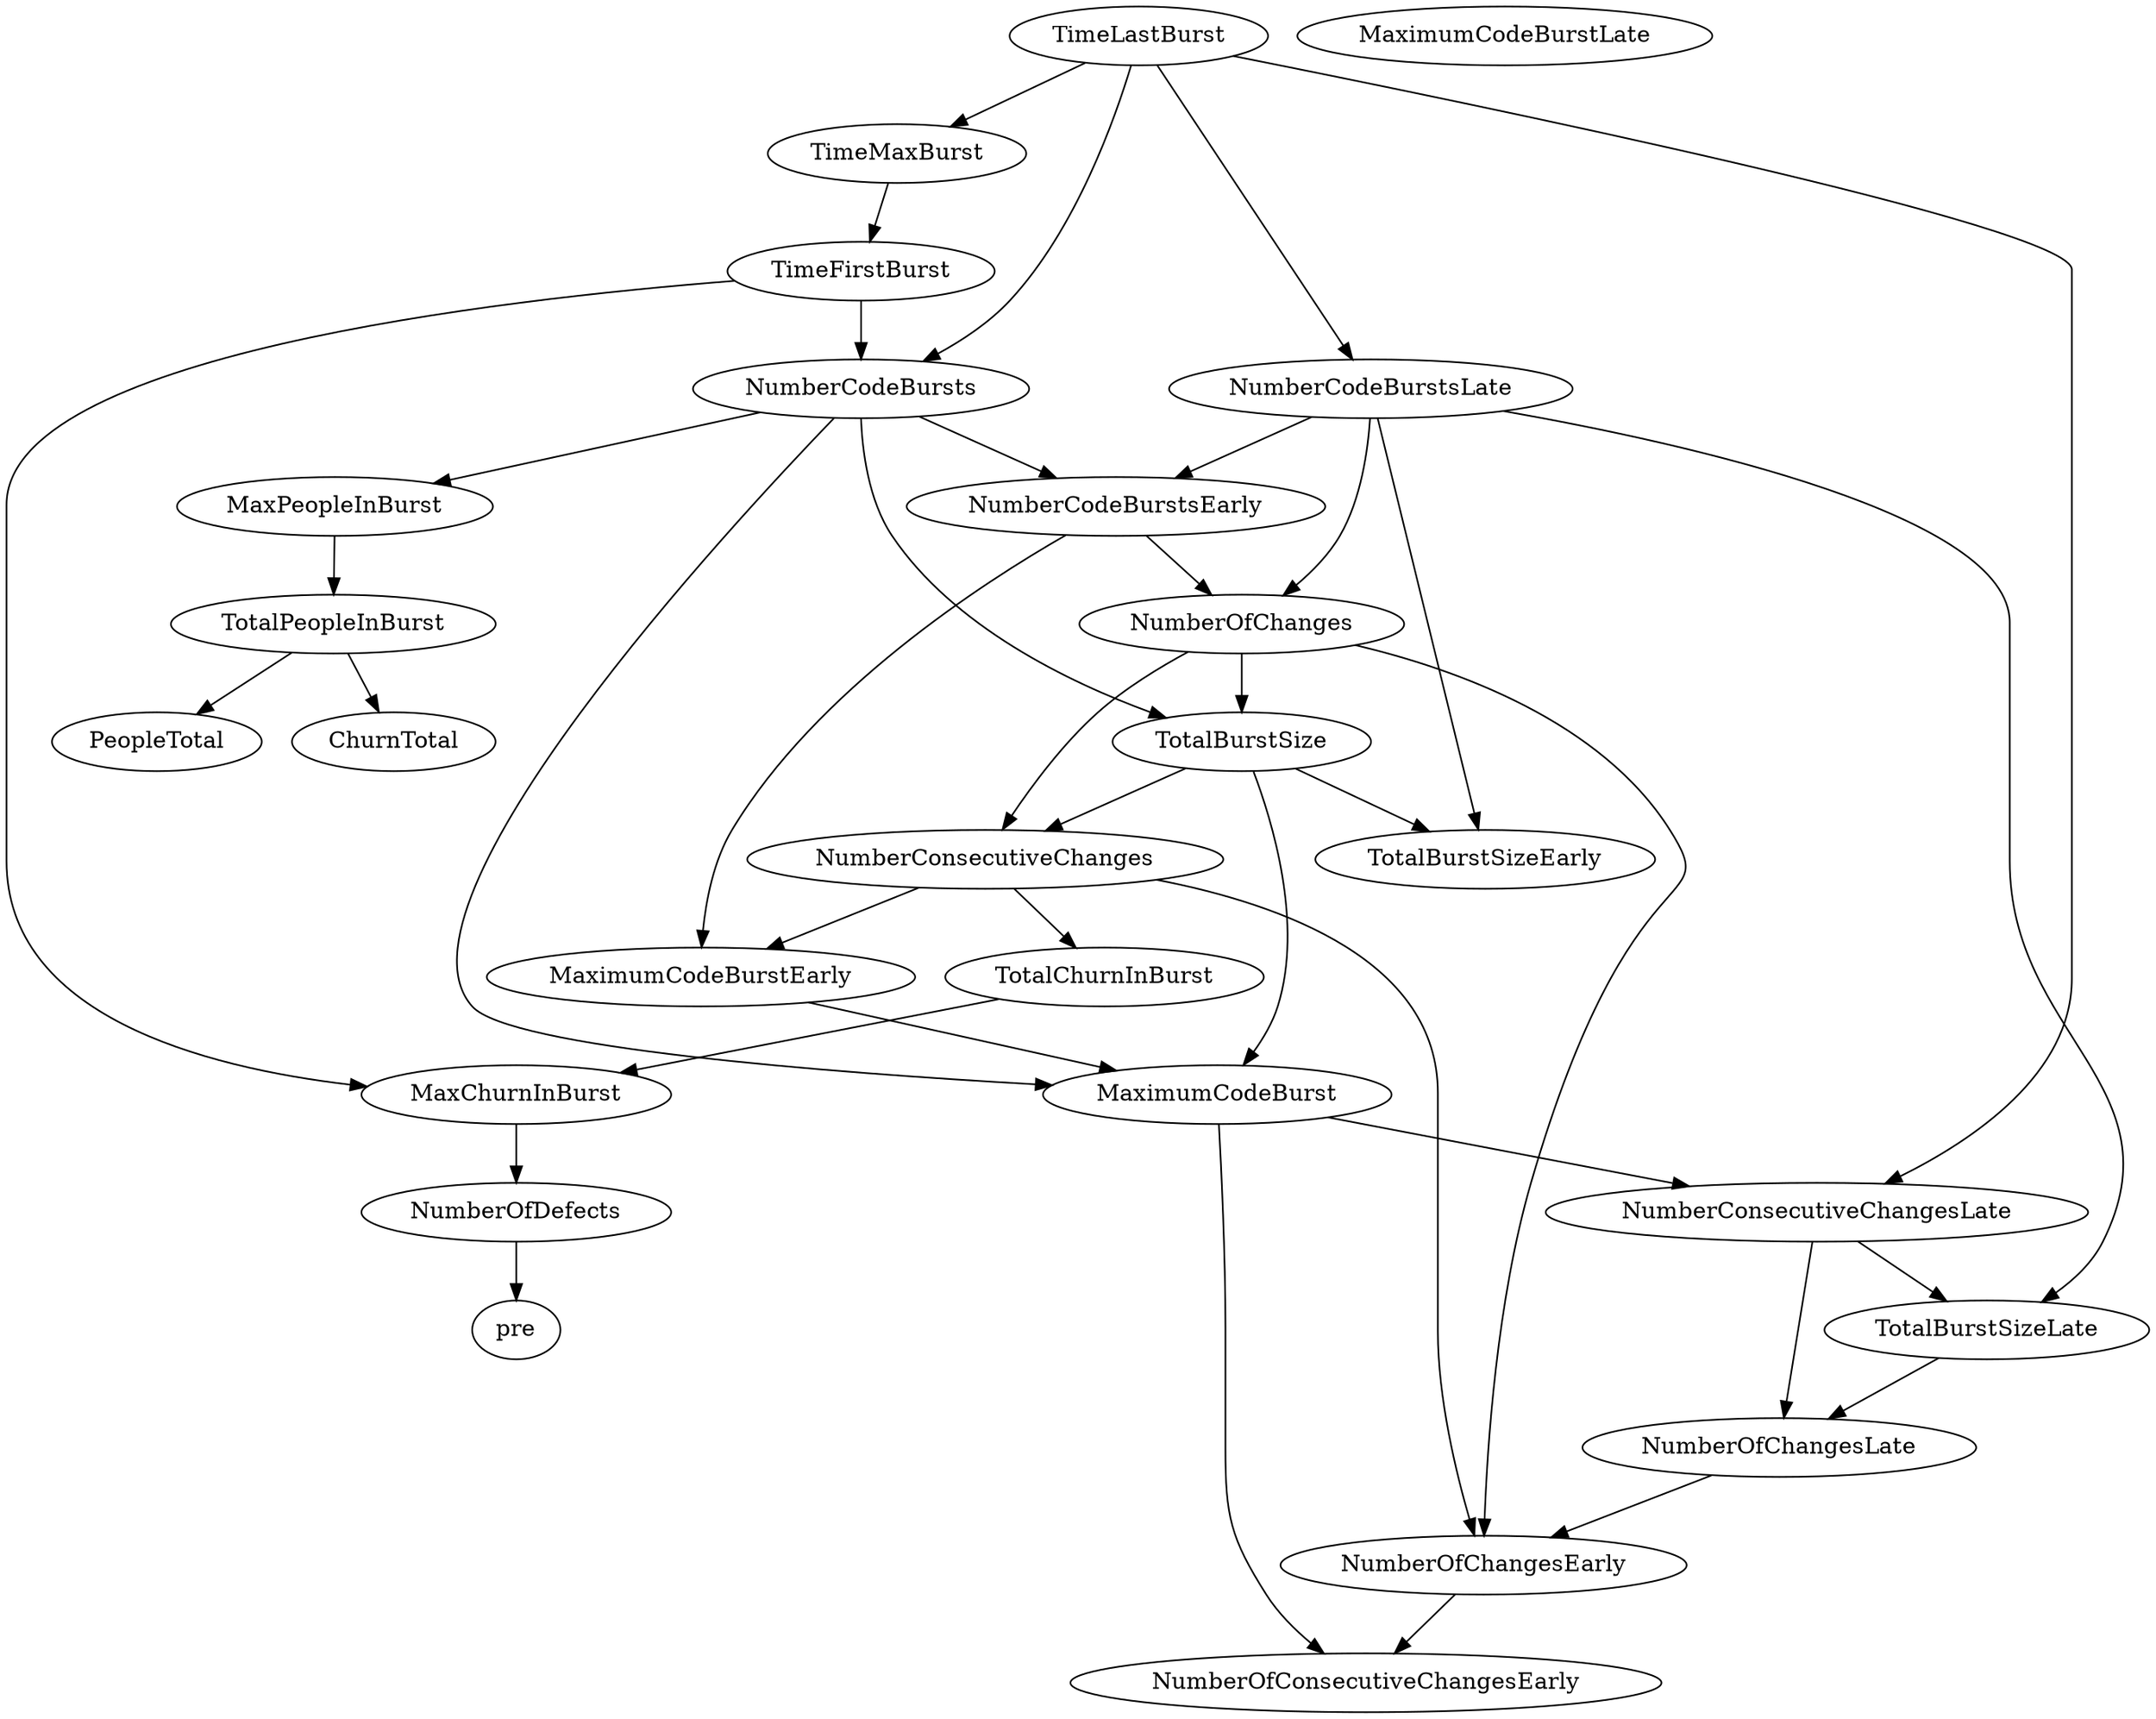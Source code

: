 digraph {
   TotalPeopleInBurst;
   MaximumCodeBurstLate;
   NumberOfChanges;
   MaxPeopleInBurst;
   TotalBurstSizeLate;
   NumberCodeBurstsLate;
   NumberOfChangesLate;
   NumberOfChangesEarly;
   MaxChurnInBurst;
   MaximumCodeBurstEarly;
   NumberCodeBurstsEarly;
   TimeFirstBurst;
   TotalChurnInBurst;
   ChurnTotal;
   MaximumCodeBurst;
   NumberOfConsecutiveChangesEarly;
   NumberConsecutiveChangesLate;
   TotalBurstSizeEarly;
   TotalBurstSize;
   TimeMaxBurst;
   NumberConsecutiveChanges;
   TimeLastBurst;
   NumberCodeBursts;
   PeopleTotal;
   pre;
   NumberOfDefects;
   TotalPeopleInBurst -> ChurnTotal;
   TotalPeopleInBurst -> PeopleTotal;
   NumberOfChanges -> NumberOfChangesEarly;
   NumberOfChanges -> TotalBurstSize;
   NumberOfChanges -> NumberConsecutiveChanges;
   MaxPeopleInBurst -> TotalPeopleInBurst;
   TotalBurstSizeLate -> NumberOfChangesLate;
   NumberCodeBurstsLate -> NumberOfChanges;
   NumberCodeBurstsLate -> TotalBurstSizeLate;
   NumberCodeBurstsLate -> NumberCodeBurstsEarly;
   NumberCodeBurstsLate -> TotalBurstSizeEarly;
   NumberOfChangesLate -> NumberOfChangesEarly;
   NumberOfChangesEarly -> NumberOfConsecutiveChangesEarly;
   MaxChurnInBurst -> NumberOfDefects;
   MaximumCodeBurstEarly -> MaximumCodeBurst;
   NumberCodeBurstsEarly -> NumberOfChanges;
   NumberCodeBurstsEarly -> MaximumCodeBurstEarly;
   TimeFirstBurst -> MaxChurnInBurst;
   TimeFirstBurst -> NumberCodeBursts;
   TotalChurnInBurst -> MaxChurnInBurst;
   MaximumCodeBurst -> NumberOfConsecutiveChangesEarly;
   MaximumCodeBurst -> NumberConsecutiveChangesLate;
   NumberConsecutiveChangesLate -> TotalBurstSizeLate;
   NumberConsecutiveChangesLate -> NumberOfChangesLate;
   TotalBurstSize -> MaximumCodeBurst;
   TotalBurstSize -> TotalBurstSizeEarly;
   TotalBurstSize -> NumberConsecutiveChanges;
   TimeMaxBurst -> TimeFirstBurst;
   NumberConsecutiveChanges -> NumberOfChangesEarly;
   NumberConsecutiveChanges -> MaximumCodeBurstEarly;
   NumberConsecutiveChanges -> TotalChurnInBurst;
   TimeLastBurst -> NumberCodeBurstsLate;
   TimeLastBurst -> NumberConsecutiveChangesLate;
   TimeLastBurst -> TimeMaxBurst;
   TimeLastBurst -> NumberCodeBursts;
   NumberCodeBursts -> MaxPeopleInBurst;
   NumberCodeBursts -> NumberCodeBurstsEarly;
   NumberCodeBursts -> MaximumCodeBurst;
   NumberCodeBursts -> TotalBurstSize;
   NumberOfDefects -> pre;
}
